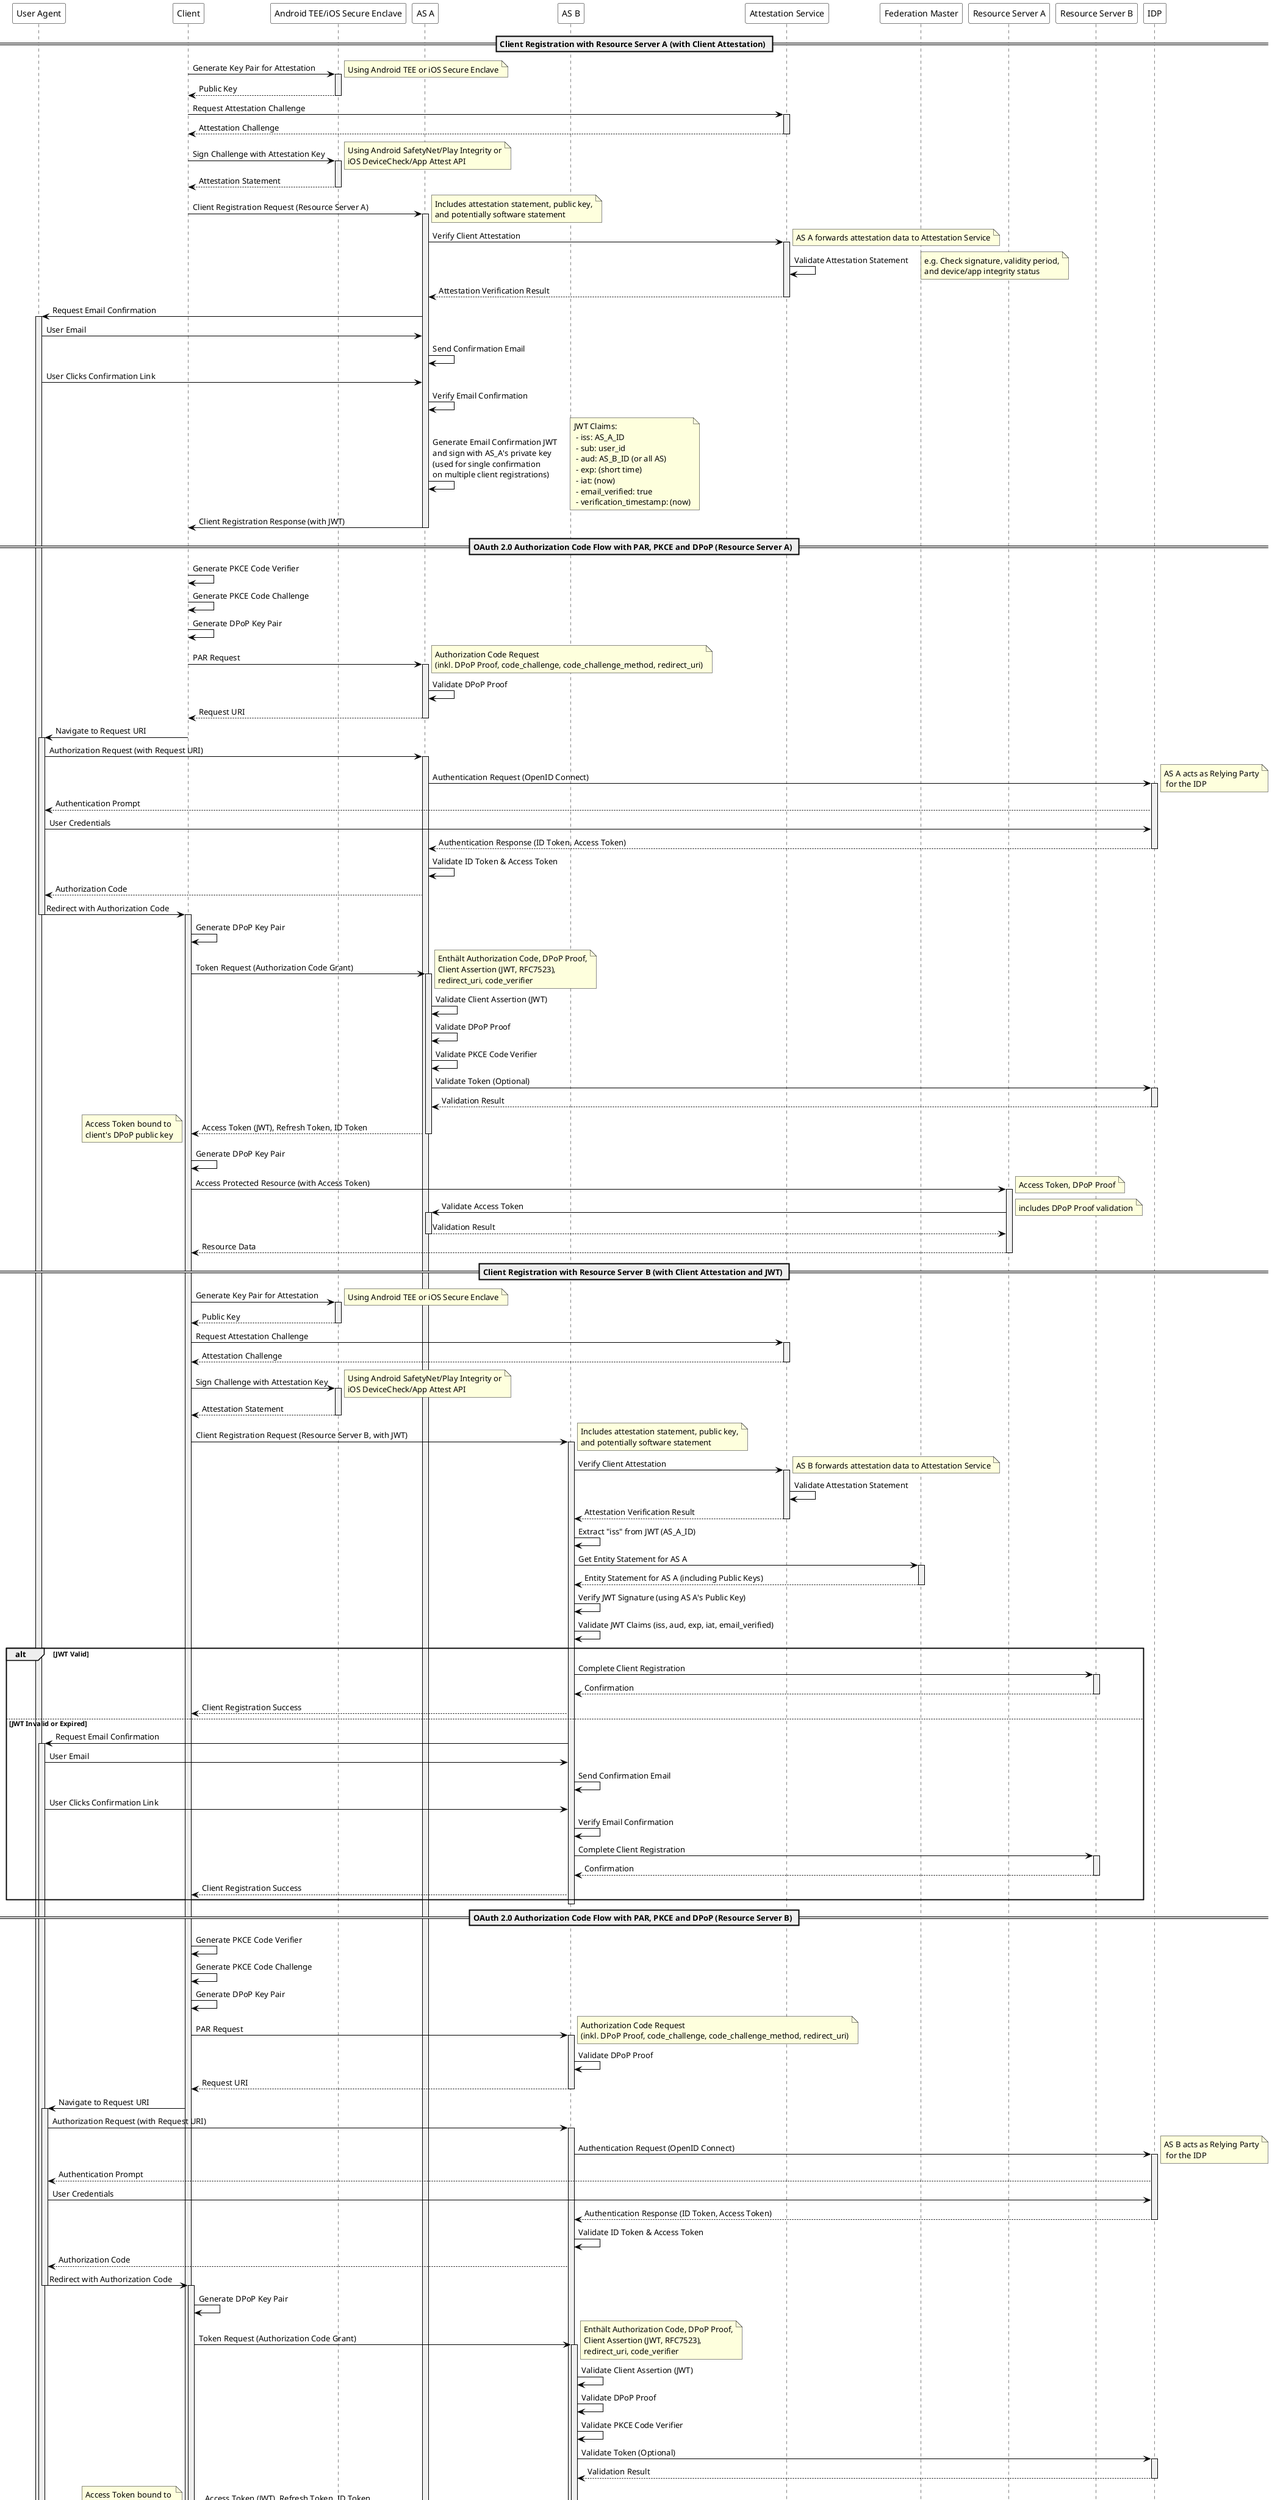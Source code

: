 @startuml "native_client_attestation_oidc_and_oauth"

skinparam sequence {
  ParticipantBorderColor black
  ParticipantBackgroundColor white
  ActorBorderColor black
  ActorBackgroundColor white
  ArrowColor black
  LifeLineBorderColor black
  LifeLineBackgroundColor #F0F0F0
  NoteBorderColor black
  NoteBackgroundColor #FEFECE
}

participant "User Agent" as UserAgent
participant "Client" as Client
participant "Android TEE/iOS Secure Enclave" as SecureEnclave
participant "AS A" as ASA
participant "AS B" as ASB
participant "Attestation Service" as AttService
participant "Federation Master" as FedMaster
participant "Resource Server A" as RSA
participant "Resource Server B" as RSB
participant "IDP" as IDP

== Client Registration with Resource Server A (with Client Attestation) ==

Client -> SecureEnclave: Generate Key Pair for Attestation
activate SecureEnclave
note right: Using Android TEE or iOS Secure Enclave
SecureEnclave --> Client: Public Key
deactivate SecureEnclave
Client -> AttService: Request Attestation Challenge
activate AttService
AttService --> Client: Attestation Challenge
deactivate AttService
Client -> SecureEnclave: Sign Challenge with Attestation Key
activate SecureEnclave
note right: Using Android SafetyNet/Play Integrity or\niOS DeviceCheck/App Attest API
SecureEnclave --> Client: Attestation Statement
deactivate SecureEnclave
Client -> ASA: Client Registration Request (Resource Server A)
activate ASA
note right: Includes attestation statement, public key,\nand potentially software statement
ASA -> AttService: Verify Client Attestation
activate AttService
note right: AS A forwards attestation data to Attestation Service
AttService -> AttService: Validate Attestation Statement
note right: e.g. Check signature, validity period,\nand device/app integrity status
AttService --> ASA: Attestation Verification Result
deactivate AttService
ASA -> UserAgent: Request Email Confirmation
activate UserAgent
UserAgent -> ASA: User Email
ASA -> ASA: Send Confirmation Email
UserAgent -> ASA: User Clicks Confirmation Link
ASA -> ASA: Verify Email Confirmation
ASA -> ASA: Generate Email Confirmation JWT\nand sign with AS_A's private key\n(used for single confirmation\non multiple client registrations)
note right: JWT Claims:\n - iss: AS_A_ID\n - sub: user_id\n - aud: AS_B_ID (or all AS)\n - exp: (short time)\n - iat: (now)\n - email_verified: true\n - verification_timestamp: (now)
ASA -> Client: Client Registration Response (with JWT)
deactivate ASA

== OAuth 2.0 Authorization Code Flow with PAR, PKCE and DPoP (Resource Server A) ==
Client -> Client: Generate PKCE Code Verifier
Client -> Client: Generate PKCE Code Challenge
Client -> Client: Generate DPoP Key Pair
Client -> ASA: PAR Request
activate ASA
note right: Authorization Code Request\n(inkl. DPoP Proof, code_challenge, code_challenge_method, redirect_uri)
ASA -> ASA: Validate DPoP Proof
ASA --> Client: Request URI
deactivate ASA

Client -> UserAgent: Navigate to Request URI
activate UserAgent
UserAgent -> ASA: Authorization Request (with Request URI)
activate ASA
ASA -> IDP: Authentication Request (OpenID Connect)
activate IDP
note right: AS A acts as Relying Party\n for the IDP
IDP --> UserAgent: Authentication Prompt
UserAgent -> IDP: User Credentials
IDP --> ASA: Authentication Response (ID Token, Access Token)
deactivate IDP
ASA -> ASA: Validate ID Token & Access Token
ASA --> UserAgent: Authorization Code
UserAgent -> Client: Redirect with Authorization Code
deactivate UserAgent
activate Client
deactivate Client

Client -> Client: Generate DPoP Key Pair
Client -> ASA: Token Request (Authorization Code Grant)
activate ASA
note right: Enthält Authorization Code, DPoP Proof,\nClient Assertion (JWT, RFC7523),\nredirect_uri, code_verifier
ASA -> ASA: Validate Client Assertion (JWT)
ASA -> ASA: Validate DPoP Proof
ASA -> ASA: Validate PKCE Code Verifier
ASA -> IDP: Validate Token (Optional)
activate IDP
IDP --> ASA: Validation Result
deactivate IDP
ASA --> Client: Access Token (JWT), Refresh Token, ID Token
note left: Access Token bound to\nclient's DPoP public key
deactivate ASA

Client -> Client: Generate DPoP Key Pair
Client -> RSA: Access Protected Resource (with Access Token)
activate RSA
note right: Access Token, DPoP Proof
RSA -> ASA: Validate Access Token
activate ASA
note right: includes DPoP Proof validation
ASA --> RSA: Validation Result
deactivate ASA
RSA --> Client: Resource Data
deactivate RSA

== Client Registration with Resource Server B (with Client Attestation and JWT) ==

Client -> SecureEnclave: Generate Key Pair for Attestation
activate SecureEnclave
note right: Using Android TEE or iOS Secure Enclave
SecureEnclave --> Client: Public Key
deactivate SecureEnclave
Client -> AttService: Request Attestation Challenge
activate AttService
AttService --> Client: Attestation Challenge
deactivate AttService
Client -> SecureEnclave: Sign Challenge with Attestation Key
activate SecureEnclave
note right: Using Android SafetyNet/Play Integrity or\niOS DeviceCheck/App Attest API
SecureEnclave --> Client: Attestation Statement
deactivate SecureEnclave
Client -> ASB: Client Registration Request (Resource Server B, with JWT)
activate ASB
note right: Includes attestation statement, public key,\nand potentially software statement
ASB -> AttService: Verify Client Attestation
activate AttService
note right: AS B forwards attestation data to Attestation Service
AttService -> AttService: Validate Attestation Statement
AttService --> ASB: Attestation Verification Result
deactivate AttService
ASB -> ASB: Extract "iss" from JWT (AS_A_ID)
ASB -> FedMaster: Get Entity Statement for AS A
activate FedMaster
FedMaster --> ASB: Entity Statement for AS A (including Public Keys)
deactivate FedMaster
ASB -> ASB: Verify JWT Signature (using AS A's Public Key)
ASB -> ASB: Validate JWT Claims (iss, aud, exp, iat, email_verified)
alt JWT Valid
    ASB -> RSB: Complete Client Registration
    activate RSB
    RSB --> ASB: Confirmation
    deactivate RSB
    ASB --> Client: Client Registration Success
else JWT Invalid or Expired
    ASB -> UserAgent: Request Email Confirmation
    activate UserAgent
    UserAgent -> ASB: User Email
    ASB -> ASB: Send Confirmation Email
    UserAgent -> ASB: User Clicks Confirmation Link
    ASB -> ASB: Verify Email Confirmation
    ASB -> RSB: Complete Client Registration
    activate RSB
    RSB --> ASB: Confirmation
    deactivate RSB
    ASB --> Client: Client Registration Success

end
deactivate ASB

== OAuth 2.0 Authorization Code Flow with PAR, PKCE and DPoP (Resource Server B) ==
Client -> Client: Generate PKCE Code Verifier
Client -> Client: Generate PKCE Code Challenge
Client -> Client: Generate DPoP Key Pair
Client -> ASB: PAR Request
activate ASB
note right: Authorization Code Request\n(inkl. DPoP Proof, code_challenge, code_challenge_method, redirect_uri)
ASB -> ASB: Validate DPoP Proof
ASB --> Client: Request URI
deactivate ASB

Client -> UserAgent: Navigate to Request URI
activate UserAgent
UserAgent -> ASB: Authorization Request (with Request URI)
activate ASB
ASB -> IDP: Authentication Request (OpenID Connect)
activate IDP
note right: AS B acts as Relying Party\n for the IDP
IDP --> UserAgent: Authentication Prompt
UserAgent -> IDP: User Credentials
IDP --> ASB: Authentication Response (ID Token, Access Token)
deactivate IDP
ASB -> ASB: Validate ID Token & Access Token
ASB --> UserAgent: Authorization Code
UserAgent -> Client: Redirect with Authorization Code
deactivate UserAgent
activate Client
deactivate Client

Client -> Client: Generate DPoP Key Pair
Client -> ASB: Token Request (Authorization Code Grant)
activate ASB
note right: Enthält Authorization Code, DPoP Proof,\nClient Assertion (JWT, RFC7523),\nredirect_uri, code_verifier
ASB -> ASB: Validate Client Assertion (JWT)
ASB -> ASB: Validate DPoP Proof
ASB -> ASB: Validate PKCE Code Verifier
ASB -> IDP: Validate Token (Optional)
activate IDP
IDP --> ASB: Validation Result
deactivate IDP
ASB --> Client: Access Token (JWT), Refresh Token, ID Token
note left: Access Token bound to\nclient's DPoP public key
deactivate ASB

Client -> Client: Generate DPoP Key Pair
Client -> RSB: Access Protected Resource (with Access Token)
activate RSB
note right: Access Token, DPoP Proof
RSB -> ASB: Validate Access Token
activate ASB
note right: includes DPoP Proof validation
ASB --> RSB: Validation Result
deactivate ASB
RSB --> Client: Resource Data
deactivate RSB

@enduml